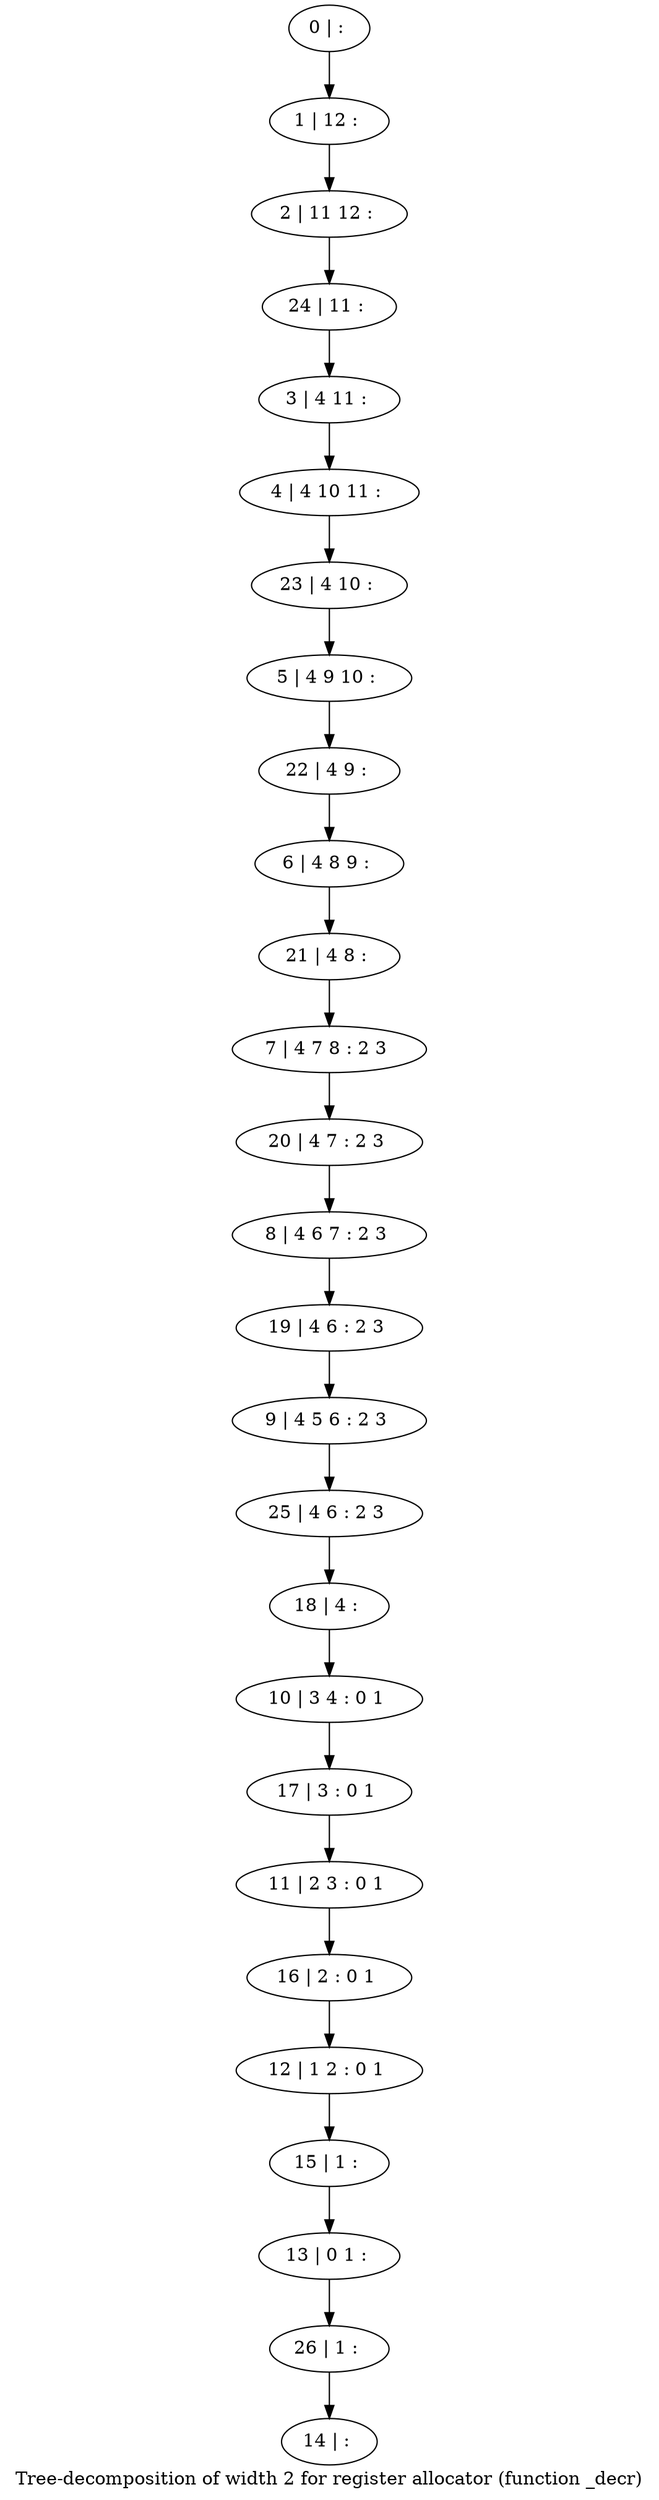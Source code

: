 digraph G {
graph [label="Tree-decomposition of width 2 for register allocator (function _decr)"]
0[label="0 | : "];
1[label="1 | 12 : "];
2[label="2 | 11 12 : "];
3[label="3 | 4 11 : "];
4[label="4 | 4 10 11 : "];
5[label="5 | 4 9 10 : "];
6[label="6 | 4 8 9 : "];
7[label="7 | 4 7 8 : 2 3 "];
8[label="8 | 4 6 7 : 2 3 "];
9[label="9 | 4 5 6 : 2 3 "];
10[label="10 | 3 4 : 0 1 "];
11[label="11 | 2 3 : 0 1 "];
12[label="12 | 1 2 : 0 1 "];
13[label="13 | 0 1 : "];
14[label="14 | : "];
15[label="15 | 1 : "];
16[label="16 | 2 : 0 1 "];
17[label="17 | 3 : 0 1 "];
18[label="18 | 4 : "];
19[label="19 | 4 6 : 2 3 "];
20[label="20 | 4 7 : 2 3 "];
21[label="21 | 4 8 : "];
22[label="22 | 4 9 : "];
23[label="23 | 4 10 : "];
24[label="24 | 11 : "];
25[label="25 | 4 6 : 2 3 "];
26[label="26 | 1 : "];
0->1 ;
1->2 ;
3->4 ;
15->13 ;
12->15 ;
16->12 ;
11->16 ;
17->11 ;
10->17 ;
18->10 ;
19->9 ;
8->19 ;
20->8 ;
7->20 ;
21->7 ;
6->21 ;
22->6 ;
5->22 ;
23->5 ;
4->23 ;
24->3 ;
2->24 ;
25->18 ;
9->25 ;
26->14 ;
13->26 ;
}
